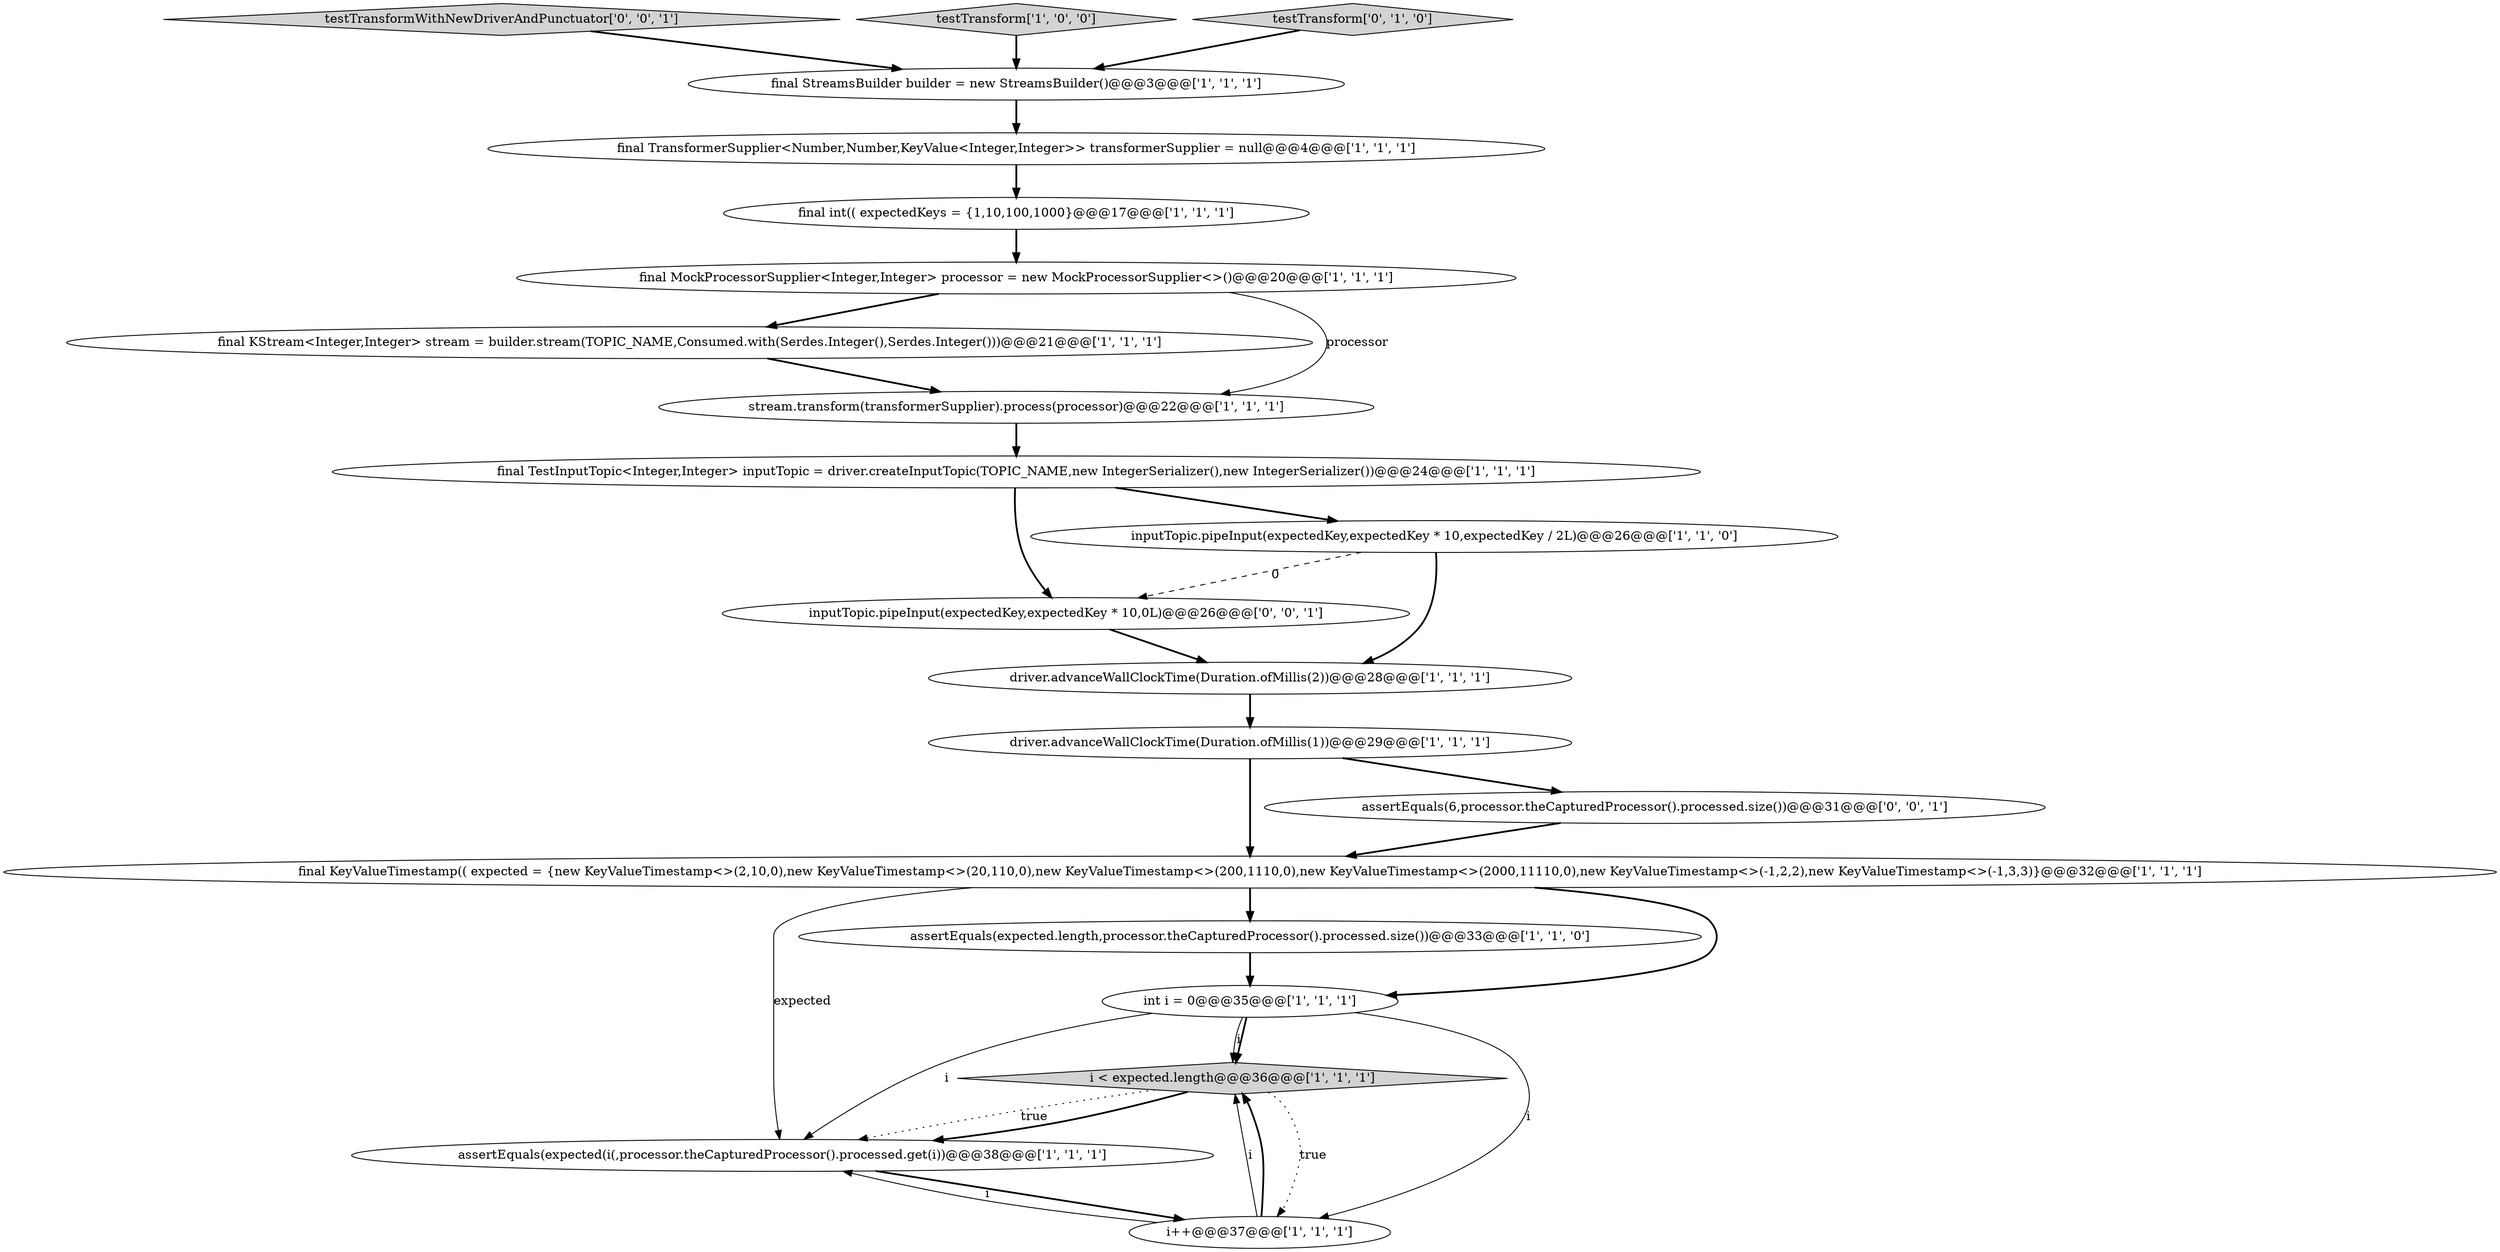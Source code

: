 digraph {
7 [style = filled, label = "int i = 0@@@35@@@['1', '1', '1']", fillcolor = white, shape = ellipse image = "AAA0AAABBB1BBB"];
10 [style = filled, label = "driver.advanceWallClockTime(Duration.ofMillis(1))@@@29@@@['1', '1', '1']", fillcolor = white, shape = ellipse image = "AAA0AAABBB1BBB"];
1 [style = filled, label = "i < expected.length@@@36@@@['1', '1', '1']", fillcolor = lightgray, shape = diamond image = "AAA0AAABBB1BBB"];
9 [style = filled, label = "driver.advanceWallClockTime(Duration.ofMillis(2))@@@28@@@['1', '1', '1']", fillcolor = white, shape = ellipse image = "AAA0AAABBB1BBB"];
3 [style = filled, label = "final TransformerSupplier<Number,Number,KeyValue<Integer,Integer>> transformerSupplier = null@@@4@@@['1', '1', '1']", fillcolor = white, shape = ellipse image = "AAA0AAABBB1BBB"];
20 [style = filled, label = "testTransformWithNewDriverAndPunctuator['0', '0', '1']", fillcolor = lightgray, shape = diamond image = "AAA0AAABBB3BBB"];
19 [style = filled, label = "inputTopic.pipeInput(expectedKey,expectedKey * 10,0L)@@@26@@@['0', '0', '1']", fillcolor = white, shape = ellipse image = "AAA0AAABBB3BBB"];
4 [style = filled, label = "final int(( expectedKeys = {1,10,100,1000}@@@17@@@['1', '1', '1']", fillcolor = white, shape = ellipse image = "AAA0AAABBB1BBB"];
6 [style = filled, label = "final KeyValueTimestamp(( expected = {new KeyValueTimestamp<>(2,10,0),new KeyValueTimestamp<>(20,110,0),new KeyValueTimestamp<>(200,1110,0),new KeyValueTimestamp<>(2000,11110,0),new KeyValueTimestamp<>(-1,2,2),new KeyValueTimestamp<>(-1,3,3)}@@@32@@@['1', '1', '1']", fillcolor = white, shape = ellipse image = "AAA0AAABBB1BBB"];
12 [style = filled, label = "final StreamsBuilder builder = new StreamsBuilder()@@@3@@@['1', '1', '1']", fillcolor = white, shape = ellipse image = "AAA0AAABBB1BBB"];
5 [style = filled, label = "assertEquals(expected(i(,processor.theCapturedProcessor().processed.get(i))@@@38@@@['1', '1', '1']", fillcolor = white, shape = ellipse image = "AAA0AAABBB1BBB"];
18 [style = filled, label = "assertEquals(6,processor.theCapturedProcessor().processed.size())@@@31@@@['0', '0', '1']", fillcolor = white, shape = ellipse image = "AAA0AAABBB3BBB"];
2 [style = filled, label = "final KStream<Integer,Integer> stream = builder.stream(TOPIC_NAME,Consumed.with(Serdes.Integer(),Serdes.Integer()))@@@21@@@['1', '1', '1']", fillcolor = white, shape = ellipse image = "AAA0AAABBB1BBB"];
8 [style = filled, label = "final MockProcessorSupplier<Integer,Integer> processor = new MockProcessorSupplier<>()@@@20@@@['1', '1', '1']", fillcolor = white, shape = ellipse image = "AAA0AAABBB1BBB"];
13 [style = filled, label = "stream.transform(transformerSupplier).process(processor)@@@22@@@['1', '1', '1']", fillcolor = white, shape = ellipse image = "AAA0AAABBB1BBB"];
15 [style = filled, label = "i++@@@37@@@['1', '1', '1']", fillcolor = white, shape = ellipse image = "AAA0AAABBB1BBB"];
11 [style = filled, label = "inputTopic.pipeInput(expectedKey,expectedKey * 10,expectedKey / 2L)@@@26@@@['1', '1', '0']", fillcolor = white, shape = ellipse image = "AAA0AAABBB1BBB"];
16 [style = filled, label = "assertEquals(expected.length,processor.theCapturedProcessor().processed.size())@@@33@@@['1', '1', '0']", fillcolor = white, shape = ellipse image = "AAA0AAABBB1BBB"];
0 [style = filled, label = "testTransform['1', '0', '0']", fillcolor = lightgray, shape = diamond image = "AAA0AAABBB1BBB"];
17 [style = filled, label = "testTransform['0', '1', '0']", fillcolor = lightgray, shape = diamond image = "AAA0AAABBB2BBB"];
14 [style = filled, label = "final TestInputTopic<Integer,Integer> inputTopic = driver.createInputTopic(TOPIC_NAME,new IntegerSerializer(),new IntegerSerializer())@@@24@@@['1', '1', '1']", fillcolor = white, shape = ellipse image = "AAA0AAABBB1BBB"];
1->5 [style = bold, label=""];
10->18 [style = bold, label=""];
7->1 [style = bold, label=""];
0->12 [style = bold, label=""];
7->1 [style = solid, label="i"];
16->7 [style = bold, label=""];
6->5 [style = solid, label="expected"];
8->13 [style = solid, label="processor"];
5->15 [style = bold, label=""];
14->19 [style = bold, label=""];
7->15 [style = solid, label="i"];
9->10 [style = bold, label=""];
15->5 [style = solid, label="i"];
11->9 [style = bold, label=""];
3->4 [style = bold, label=""];
10->6 [style = bold, label=""];
2->13 [style = bold, label=""];
7->5 [style = solid, label="i"];
15->1 [style = solid, label="i"];
17->12 [style = bold, label=""];
8->2 [style = bold, label=""];
19->9 [style = bold, label=""];
18->6 [style = bold, label=""];
11->19 [style = dashed, label="0"];
6->16 [style = bold, label=""];
1->15 [style = dotted, label="true"];
20->12 [style = bold, label=""];
4->8 [style = bold, label=""];
12->3 [style = bold, label=""];
6->7 [style = bold, label=""];
14->11 [style = bold, label=""];
13->14 [style = bold, label=""];
1->5 [style = dotted, label="true"];
15->1 [style = bold, label=""];
}
